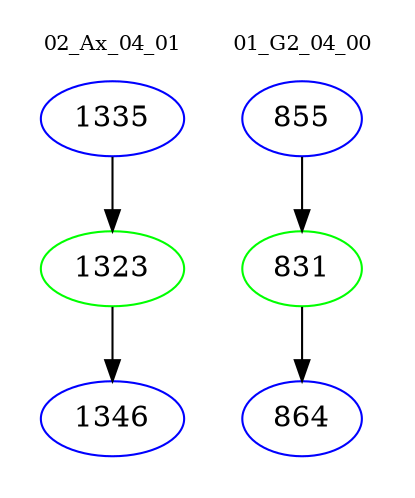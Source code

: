 digraph{
subgraph cluster_0 {
color = white
label = "02_Ax_04_01";
fontsize=10;
T0_1335 [label="1335", color="blue"]
T0_1335 -> T0_1323 [color="black"]
T0_1323 [label="1323", color="green"]
T0_1323 -> T0_1346 [color="black"]
T0_1346 [label="1346", color="blue"]
}
subgraph cluster_1 {
color = white
label = "01_G2_04_00";
fontsize=10;
T1_855 [label="855", color="blue"]
T1_855 -> T1_831 [color="black"]
T1_831 [label="831", color="green"]
T1_831 -> T1_864 [color="black"]
T1_864 [label="864", color="blue"]
}
}
